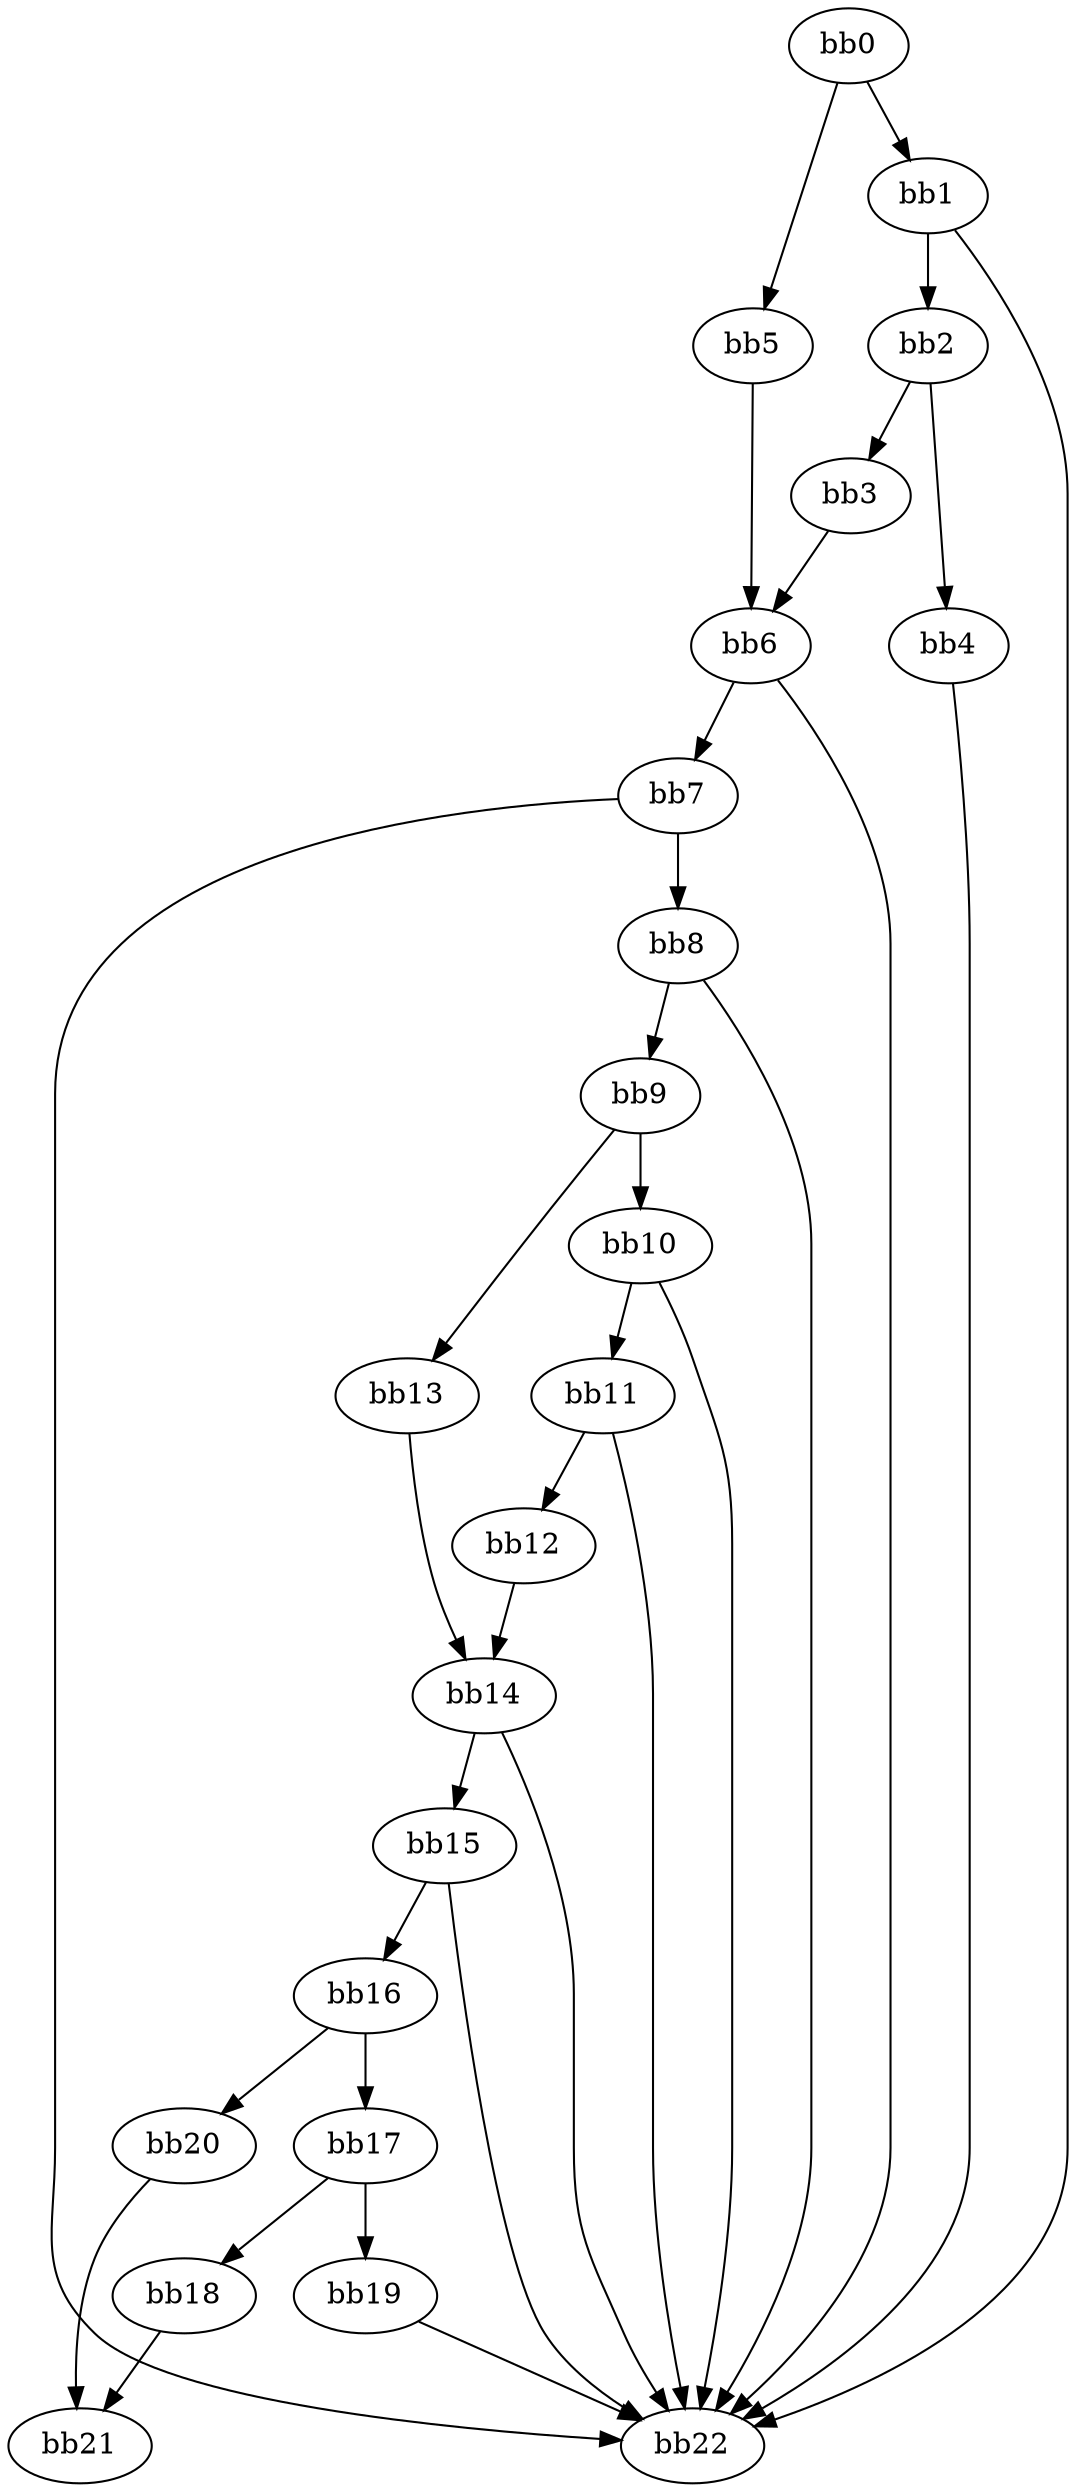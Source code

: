 digraph {
    0 [ label = "bb0\l" ]
    1 [ label = "bb1\l" ]
    2 [ label = "bb2\l" ]
    3 [ label = "bb3\l" ]
    4 [ label = "bb4\l" ]
    5 [ label = "bb5\l" ]
    6 [ label = "bb6\l" ]
    7 [ label = "bb7\l" ]
    8 [ label = "bb8\l" ]
    9 [ label = "bb9\l" ]
    10 [ label = "bb10\l" ]
    11 [ label = "bb11\l" ]
    12 [ label = "bb12\l" ]
    13 [ label = "bb13\l" ]
    14 [ label = "bb14\l" ]
    15 [ label = "bb15\l" ]
    16 [ label = "bb16\l" ]
    17 [ label = "bb17\l" ]
    18 [ label = "bb18\l" ]
    19 [ label = "bb19\l" ]
    20 [ label = "bb20\l" ]
    21 [ label = "bb21\l" ]
    22 [ label = "bb22\l" ]
    0 -> 1 [ ]
    0 -> 5 [ ]
    1 -> 2 [ ]
    1 -> 22 [ ]
    2 -> 3 [ ]
    2 -> 4 [ ]
    3 -> 6 [ ]
    4 -> 22 [ ]
    5 -> 6 [ ]
    6 -> 7 [ ]
    6 -> 22 [ ]
    7 -> 8 [ ]
    7 -> 22 [ ]
    8 -> 9 [ ]
    8 -> 22 [ ]
    9 -> 10 [ ]
    9 -> 13 [ ]
    10 -> 11 [ ]
    10 -> 22 [ ]
    11 -> 12 [ ]
    11 -> 22 [ ]
    12 -> 14 [ ]
    13 -> 14 [ ]
    14 -> 15 [ ]
    14 -> 22 [ ]
    15 -> 16 [ ]
    15 -> 22 [ ]
    16 -> 17 [ ]
    16 -> 20 [ ]
    17 -> 18 [ ]
    17 -> 19 [ ]
    18 -> 21 [ ]
    19 -> 22 [ ]
    20 -> 21 [ ]
}

